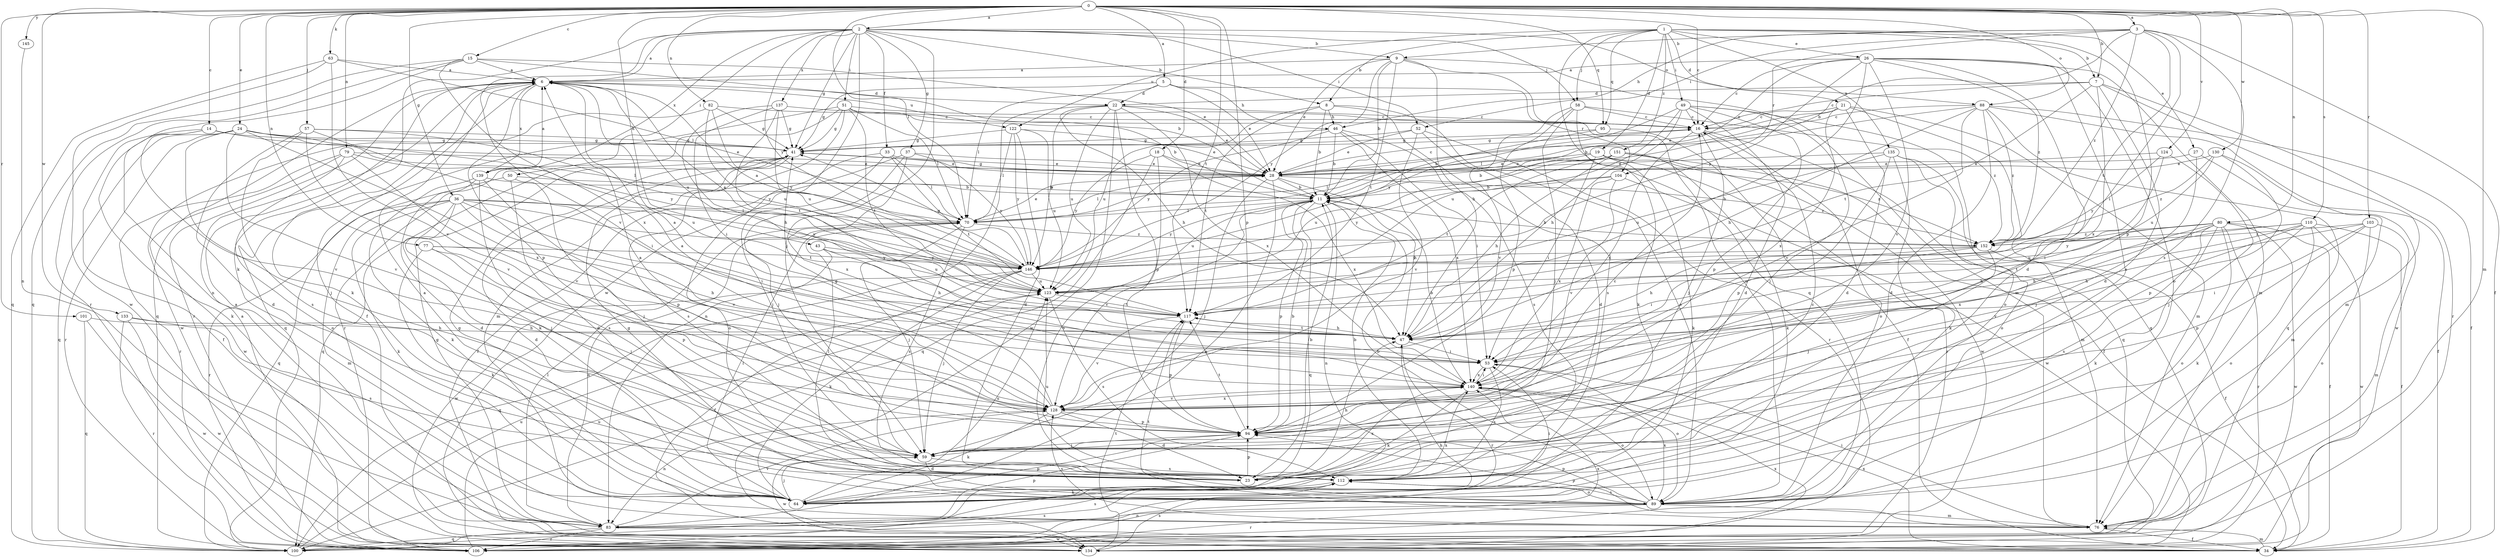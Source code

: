 strict digraph  {
0;
1;
2;
3;
5;
6;
7;
8;
9;
11;
14;
15;
16;
18;
19;
21;
22;
23;
24;
26;
27;
28;
33;
34;
36;
37;
41;
43;
46;
47;
49;
50;
51;
52;
53;
57;
58;
59;
63;
64;
70;
76;
77;
79;
80;
82;
83;
88;
89;
94;
95;
100;
101;
103;
104;
106;
110;
112;
117;
122;
123;
124;
128;
130;
133;
134;
135;
137;
139;
140;
145;
146;
151;
152;
0 -> 2  [label=a];
0 -> 3  [label=a];
0 -> 5  [label=a];
0 -> 7  [label=b];
0 -> 14  [label=c];
0 -> 15  [label=c];
0 -> 16  [label=c];
0 -> 18  [label=d];
0 -> 24  [label=e];
0 -> 36  [label=g];
0 -> 43  [label=h];
0 -> 57  [label=j];
0 -> 63  [label=k];
0 -> 70  [label=l];
0 -> 76  [label=m];
0 -> 77  [label=n];
0 -> 79  [label=n];
0 -> 80  [label=n];
0 -> 82  [label=n];
0 -> 88  [label=o];
0 -> 94  [label=p];
0 -> 95  [label=q];
0 -> 101  [label=r];
0 -> 103  [label=r];
0 -> 110  [label=s];
0 -> 117  [label=t];
0 -> 124  [label=v];
0 -> 130  [label=w];
0 -> 133  [label=w];
0 -> 145  [label=y];
1 -> 7  [label=b];
1 -> 8  [label=b];
1 -> 19  [label=d];
1 -> 21  [label=d];
1 -> 26  [label=e];
1 -> 27  [label=e];
1 -> 49  [label=i];
1 -> 58  [label=j];
1 -> 94  [label=p];
1 -> 95  [label=q];
1 -> 100  [label=q];
1 -> 122  [label=u];
1 -> 135  [label=x];
1 -> 151  [label=z];
2 -> 6  [label=a];
2 -> 8  [label=b];
2 -> 9  [label=b];
2 -> 33  [label=f];
2 -> 37  [label=g];
2 -> 41  [label=g];
2 -> 50  [label=i];
2 -> 51  [label=i];
2 -> 52  [label=i];
2 -> 58  [label=j];
2 -> 59  [label=j];
2 -> 64  [label=k];
2 -> 88  [label=o];
2 -> 128  [label=v];
2 -> 134  [label=w];
2 -> 137  [label=x];
2 -> 139  [label=x];
2 -> 146  [label=y];
3 -> 9  [label=b];
3 -> 11  [label=b];
3 -> 34  [label=f];
3 -> 46  [label=h];
3 -> 52  [label=i];
3 -> 53  [label=i];
3 -> 104  [label=r];
3 -> 112  [label=s];
3 -> 117  [label=t];
3 -> 152  [label=z];
5 -> 22  [label=d];
5 -> 28  [label=e];
5 -> 41  [label=g];
5 -> 46  [label=h];
5 -> 70  [label=l];
5 -> 104  [label=r];
6 -> 22  [label=d];
6 -> 34  [label=f];
6 -> 64  [label=k];
6 -> 94  [label=p];
6 -> 100  [label=q];
6 -> 106  [label=r];
6 -> 122  [label=u];
6 -> 123  [label=u];
6 -> 139  [label=x];
7 -> 16  [label=c];
7 -> 22  [label=d];
7 -> 23  [label=d];
7 -> 76  [label=m];
7 -> 106  [label=r];
7 -> 117  [label=t];
7 -> 140  [label=x];
8 -> 11  [label=b];
8 -> 46  [label=h];
8 -> 89  [label=o];
8 -> 112  [label=s];
8 -> 117  [label=t];
8 -> 123  [label=u];
9 -> 6  [label=a];
9 -> 11  [label=b];
9 -> 28  [label=e];
9 -> 47  [label=h];
9 -> 76  [label=m];
9 -> 89  [label=o];
9 -> 117  [label=t];
9 -> 146  [label=y];
11 -> 70  [label=l];
11 -> 83  [label=n];
11 -> 94  [label=p];
11 -> 100  [label=q];
11 -> 123  [label=u];
11 -> 128  [label=v];
11 -> 146  [label=y];
14 -> 28  [label=e];
14 -> 34  [label=f];
14 -> 41  [label=g];
14 -> 64  [label=k];
14 -> 128  [label=v];
15 -> 6  [label=a];
15 -> 11  [label=b];
15 -> 28  [label=e];
15 -> 83  [label=n];
15 -> 100  [label=q];
15 -> 106  [label=r];
15 -> 140  [label=x];
16 -> 41  [label=g];
16 -> 59  [label=j];
16 -> 89  [label=o];
16 -> 100  [label=q];
16 -> 140  [label=x];
18 -> 28  [label=e];
18 -> 89  [label=o];
18 -> 100  [label=q];
18 -> 140  [label=x];
18 -> 146  [label=y];
19 -> 28  [label=e];
19 -> 53  [label=i];
19 -> 64  [label=k];
19 -> 106  [label=r];
19 -> 123  [label=u];
19 -> 152  [label=z];
21 -> 16  [label=c];
21 -> 23  [label=d];
21 -> 28  [label=e];
21 -> 70  [label=l];
21 -> 76  [label=m];
21 -> 100  [label=q];
21 -> 140  [label=x];
22 -> 16  [label=c];
22 -> 28  [label=e];
22 -> 47  [label=h];
22 -> 83  [label=n];
22 -> 94  [label=p];
22 -> 123  [label=u];
22 -> 134  [label=w];
22 -> 140  [label=x];
22 -> 146  [label=y];
23 -> 11  [label=b];
23 -> 47  [label=h];
23 -> 70  [label=l];
23 -> 94  [label=p];
23 -> 123  [label=u];
23 -> 140  [label=x];
24 -> 41  [label=g];
24 -> 59  [label=j];
24 -> 70  [label=l];
24 -> 100  [label=q];
24 -> 106  [label=r];
24 -> 128  [label=v];
24 -> 140  [label=x];
24 -> 146  [label=y];
26 -> 6  [label=a];
26 -> 16  [label=c];
26 -> 23  [label=d];
26 -> 28  [label=e];
26 -> 47  [label=h];
26 -> 76  [label=m];
26 -> 89  [label=o];
26 -> 112  [label=s];
26 -> 128  [label=v];
26 -> 146  [label=y];
26 -> 152  [label=z];
27 -> 28  [label=e];
27 -> 59  [label=j];
27 -> 76  [label=m];
28 -> 11  [label=b];
28 -> 16  [label=c];
28 -> 41  [label=g];
28 -> 47  [label=h];
28 -> 59  [label=j];
28 -> 70  [label=l];
28 -> 83  [label=n];
28 -> 152  [label=z];
33 -> 28  [label=e];
33 -> 59  [label=j];
33 -> 70  [label=l];
33 -> 89  [label=o];
33 -> 117  [label=t];
34 -> 76  [label=m];
34 -> 140  [label=x];
36 -> 23  [label=d];
36 -> 53  [label=i];
36 -> 59  [label=j];
36 -> 64  [label=k];
36 -> 70  [label=l];
36 -> 76  [label=m];
36 -> 106  [label=r];
36 -> 117  [label=t];
36 -> 128  [label=v];
36 -> 146  [label=y];
37 -> 28  [label=e];
37 -> 34  [label=f];
37 -> 59  [label=j];
37 -> 140  [label=x];
37 -> 146  [label=y];
41 -> 28  [label=e];
41 -> 64  [label=k];
41 -> 100  [label=q];
41 -> 112  [label=s];
43 -> 47  [label=h];
43 -> 123  [label=u];
43 -> 134  [label=w];
43 -> 146  [label=y];
46 -> 11  [label=b];
46 -> 41  [label=g];
46 -> 53  [label=i];
46 -> 112  [label=s];
46 -> 140  [label=x];
46 -> 146  [label=y];
47 -> 53  [label=i];
47 -> 106  [label=r];
47 -> 117  [label=t];
49 -> 16  [label=c];
49 -> 23  [label=d];
49 -> 47  [label=h];
49 -> 59  [label=j];
49 -> 89  [label=o];
49 -> 94  [label=p];
49 -> 123  [label=u];
49 -> 146  [label=y];
50 -> 11  [label=b];
50 -> 23  [label=d];
50 -> 59  [label=j];
50 -> 100  [label=q];
51 -> 11  [label=b];
51 -> 16  [label=c];
51 -> 41  [label=g];
51 -> 70  [label=l];
51 -> 76  [label=m];
51 -> 100  [label=q];
51 -> 106  [label=r];
51 -> 117  [label=t];
52 -> 23  [label=d];
52 -> 28  [label=e];
52 -> 41  [label=g];
52 -> 106  [label=r];
52 -> 128  [label=v];
53 -> 6  [label=a];
53 -> 89  [label=o];
53 -> 112  [label=s];
53 -> 140  [label=x];
57 -> 23  [label=d];
57 -> 41  [label=g];
57 -> 53  [label=i];
57 -> 112  [label=s];
57 -> 128  [label=v];
57 -> 146  [label=y];
58 -> 16  [label=c];
58 -> 59  [label=j];
58 -> 64  [label=k];
58 -> 94  [label=p];
58 -> 128  [label=v];
58 -> 152  [label=z];
59 -> 23  [label=d];
59 -> 112  [label=s];
59 -> 134  [label=w];
63 -> 6  [label=a];
63 -> 70  [label=l];
63 -> 100  [label=q];
63 -> 128  [label=v];
63 -> 134  [label=w];
64 -> 41  [label=g];
64 -> 53  [label=i];
64 -> 59  [label=j];
64 -> 70  [label=l];
64 -> 94  [label=p];
64 -> 123  [label=u];
64 -> 140  [label=x];
70 -> 28  [label=e];
70 -> 59  [label=j];
70 -> 83  [label=n];
70 -> 112  [label=s];
70 -> 152  [label=z];
76 -> 34  [label=f];
76 -> 53  [label=i];
76 -> 94  [label=p];
76 -> 117  [label=t];
76 -> 128  [label=v];
77 -> 47  [label=h];
77 -> 59  [label=j];
77 -> 64  [label=k];
77 -> 94  [label=p];
77 -> 146  [label=y];
79 -> 28  [label=e];
79 -> 89  [label=o];
79 -> 106  [label=r];
79 -> 123  [label=u];
79 -> 128  [label=v];
79 -> 134  [label=w];
80 -> 34  [label=f];
80 -> 47  [label=h];
80 -> 64  [label=k];
80 -> 89  [label=o];
80 -> 106  [label=r];
80 -> 112  [label=s];
80 -> 123  [label=u];
80 -> 134  [label=w];
80 -> 140  [label=x];
80 -> 146  [label=y];
80 -> 152  [label=z];
82 -> 16  [label=c];
82 -> 41  [label=g];
82 -> 123  [label=u];
82 -> 134  [label=w];
82 -> 146  [label=y];
83 -> 6  [label=a];
83 -> 41  [label=g];
83 -> 70  [label=l];
83 -> 94  [label=p];
83 -> 100  [label=q];
83 -> 106  [label=r];
83 -> 112  [label=s];
83 -> 128  [label=v];
83 -> 134  [label=w];
88 -> 11  [label=b];
88 -> 16  [label=c];
88 -> 23  [label=d];
88 -> 34  [label=f];
88 -> 47  [label=h];
88 -> 100  [label=q];
88 -> 128  [label=v];
88 -> 134  [label=w];
88 -> 152  [label=z];
89 -> 6  [label=a];
89 -> 11  [label=b];
89 -> 41  [label=g];
89 -> 76  [label=m];
89 -> 83  [label=n];
89 -> 94  [label=p];
89 -> 106  [label=r];
89 -> 112  [label=s];
89 -> 140  [label=x];
94 -> 6  [label=a];
94 -> 11  [label=b];
94 -> 16  [label=c];
94 -> 59  [label=j];
94 -> 117  [label=t];
95 -> 11  [label=b];
95 -> 34  [label=f];
95 -> 41  [label=g];
100 -> 47  [label=h];
100 -> 123  [label=u];
101 -> 47  [label=h];
101 -> 100  [label=q];
101 -> 134  [label=w];
103 -> 47  [label=h];
103 -> 53  [label=i];
103 -> 76  [label=m];
103 -> 89  [label=o];
103 -> 94  [label=p];
103 -> 152  [label=z];
104 -> 11  [label=b];
104 -> 128  [label=v];
104 -> 134  [label=w];
104 -> 140  [label=x];
104 -> 146  [label=y];
106 -> 6  [label=a];
106 -> 112  [label=s];
106 -> 123  [label=u];
106 -> 140  [label=x];
110 -> 34  [label=f];
110 -> 47  [label=h];
110 -> 64  [label=k];
110 -> 89  [label=o];
110 -> 117  [label=t];
110 -> 128  [label=v];
110 -> 134  [label=w];
110 -> 152  [label=z];
112 -> 11  [label=b];
112 -> 16  [label=c];
112 -> 64  [label=k];
112 -> 89  [label=o];
117 -> 47  [label=h];
117 -> 94  [label=p];
117 -> 128  [label=v];
122 -> 23  [label=d];
122 -> 28  [label=e];
122 -> 41  [label=g];
122 -> 70  [label=l];
122 -> 123  [label=u];
122 -> 146  [label=y];
123 -> 6  [label=a];
123 -> 112  [label=s];
123 -> 117  [label=t];
124 -> 28  [label=e];
124 -> 53  [label=i];
124 -> 59  [label=j];
124 -> 146  [label=y];
128 -> 6  [label=a];
128 -> 23  [label=d];
128 -> 41  [label=g];
128 -> 64  [label=k];
128 -> 83  [label=n];
128 -> 94  [label=p];
128 -> 140  [label=x];
130 -> 28  [label=e];
130 -> 34  [label=f];
130 -> 94  [label=p];
130 -> 123  [label=u];
130 -> 152  [label=z];
133 -> 47  [label=h];
133 -> 106  [label=r];
133 -> 112  [label=s];
133 -> 134  [label=w];
134 -> 112  [label=s];
134 -> 117  [label=t];
134 -> 140  [label=x];
135 -> 28  [label=e];
135 -> 64  [label=k];
135 -> 76  [label=m];
135 -> 89  [label=o];
135 -> 94  [label=p];
135 -> 123  [label=u];
137 -> 16  [label=c];
137 -> 41  [label=g];
137 -> 47  [label=h];
137 -> 53  [label=i];
137 -> 117  [label=t];
137 -> 123  [label=u];
139 -> 6  [label=a];
139 -> 11  [label=b];
139 -> 23  [label=d];
139 -> 64  [label=k];
139 -> 94  [label=p];
139 -> 112  [label=s];
140 -> 11  [label=b];
140 -> 53  [label=i];
140 -> 64  [label=k];
140 -> 89  [label=o];
140 -> 128  [label=v];
145 -> 83  [label=n];
146 -> 6  [label=a];
146 -> 34  [label=f];
146 -> 41  [label=g];
146 -> 59  [label=j];
146 -> 64  [label=k];
146 -> 100  [label=q];
146 -> 123  [label=u];
151 -> 11  [label=b];
151 -> 28  [label=e];
151 -> 34  [label=f];
151 -> 47  [label=h];
151 -> 64  [label=k];
151 -> 70  [label=l];
151 -> 117  [label=t];
151 -> 134  [label=w];
152 -> 11  [label=b];
152 -> 34  [label=f];
152 -> 47  [label=h];
152 -> 53  [label=i];
152 -> 59  [label=j];
152 -> 146  [label=y];
}
